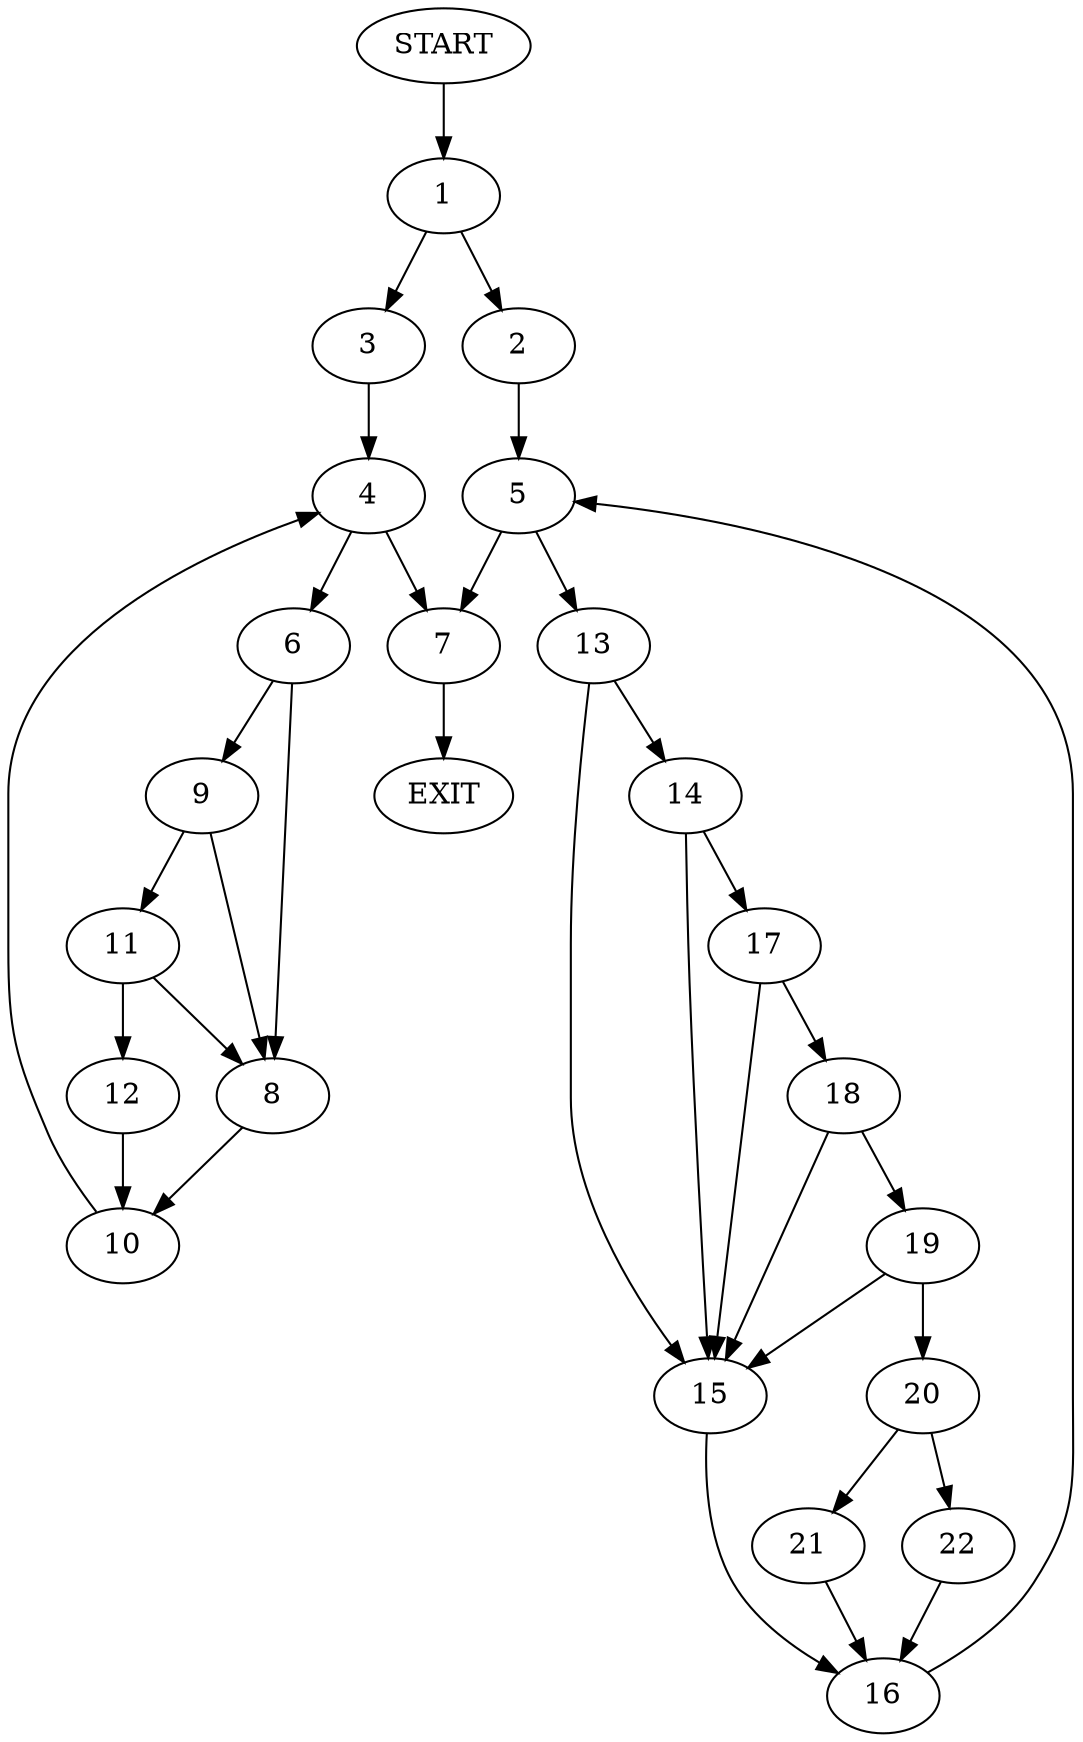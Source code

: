 digraph {
0 [label="START"]
23 [label="EXIT"]
0 -> 1
1 -> 2
1 -> 3
3 -> 4
2 -> 5
4 -> 6
4 -> 7
6 -> 8
6 -> 9
7 -> 23
8 -> 10
9 -> 11
9 -> 8
11 -> 12
11 -> 8
12 -> 10
10 -> 4
5 -> 7
5 -> 13
13 -> 14
13 -> 15
15 -> 16
14 -> 15
14 -> 17
17 -> 18
17 -> 15
18 -> 15
18 -> 19
19 -> 15
19 -> 20
20 -> 21
20 -> 22
16 -> 5
22 -> 16
21 -> 16
}
